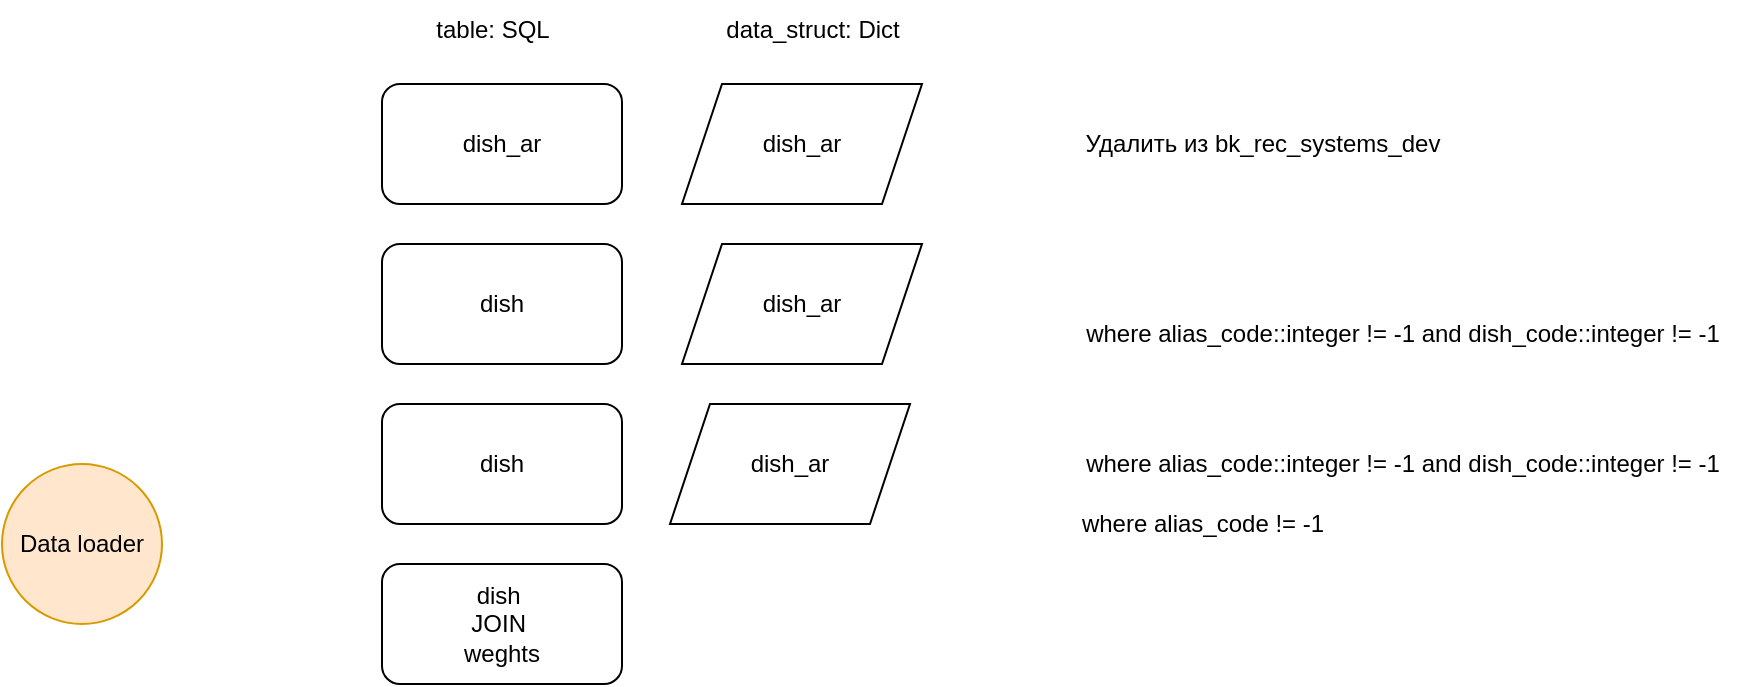 <mxfile version="22.0.8" type="github">
  <diagram name="Страница — 1" id="eCBhNXQSk46yug1XJSoR">
    <mxGraphModel dx="700" dy="743" grid="1" gridSize="10" guides="1" tooltips="1" connect="1" arrows="1" fold="1" page="1" pageScale="1" pageWidth="827" pageHeight="1169" math="0" shadow="0">
      <root>
        <mxCell id="0" />
        <mxCell id="1" parent="0" />
        <mxCell id="5RSOQaeWYb4TUYcxMb7O-2" value="Data loader" style="ellipse;whiteSpace=wrap;html=1;aspect=fixed;fillColor=#ffe6cc;strokeColor=#d79b00;" vertex="1" parent="1">
          <mxGeometry x="80" y="260" width="80" height="80" as="geometry" />
        </mxCell>
        <mxCell id="5RSOQaeWYb4TUYcxMb7O-3" value="dish_ar" style="rounded=1;whiteSpace=wrap;html=1;" vertex="1" parent="1">
          <mxGeometry x="270" y="70" width="120" height="60" as="geometry" />
        </mxCell>
        <mxCell id="5RSOQaeWYb4TUYcxMb7O-5" value="Удалить из&amp;nbsp;bk_rec_systems_dev" style="text;html=1;align=center;verticalAlign=middle;resizable=0;points=[];autosize=1;strokeColor=none;fillColor=none;" vertex="1" parent="1">
          <mxGeometry x="610" y="85" width="200" height="30" as="geometry" />
        </mxCell>
        <mxCell id="5RSOQaeWYb4TUYcxMb7O-6" value="dish" style="rounded=1;whiteSpace=wrap;html=1;" vertex="1" parent="1">
          <mxGeometry x="270" y="150" width="120" height="60" as="geometry" />
        </mxCell>
        <mxCell id="5RSOQaeWYb4TUYcxMb7O-8" value="where alias_code::integer != -1 and dish_code::integer != -1" style="text;html=1;align=center;verticalAlign=middle;resizable=0;points=[];autosize=1;strokeColor=none;fillColor=none;" vertex="1" parent="1">
          <mxGeometry x="610" y="180" width="340" height="30" as="geometry" />
        </mxCell>
        <mxCell id="5RSOQaeWYb4TUYcxMb7O-9" value="dish&amp;nbsp;&lt;br&gt;JOIN&amp;nbsp;&lt;br&gt;weghts" style="rounded=1;whiteSpace=wrap;html=1;" vertex="1" parent="1">
          <mxGeometry x="270" y="310" width="120" height="60" as="geometry" />
        </mxCell>
        <mxCell id="5RSOQaeWYb4TUYcxMb7O-10" value="where alias_code::integer != -1 and dish_code::integer != -1" style="text;html=1;align=center;verticalAlign=middle;resizable=0;points=[];autosize=1;strokeColor=none;fillColor=none;" vertex="1" parent="1">
          <mxGeometry x="610" y="245" width="340" height="30" as="geometry" />
        </mxCell>
        <mxCell id="5RSOQaeWYb4TUYcxMb7O-12" value="where alias_code != -1" style="text;html=1;align=center;verticalAlign=middle;resizable=0;points=[];autosize=1;strokeColor=none;fillColor=none;" vertex="1" parent="1">
          <mxGeometry x="610" y="275" width="140" height="30" as="geometry" />
        </mxCell>
        <mxCell id="5RSOQaeWYb4TUYcxMb7O-13" value="dish_ar" style="shape=parallelogram;perimeter=parallelogramPerimeter;whiteSpace=wrap;html=1;fixedSize=1;" vertex="1" parent="1">
          <mxGeometry x="420" y="70" width="120" height="60" as="geometry" />
        </mxCell>
        <mxCell id="5RSOQaeWYb4TUYcxMb7O-14" value="data_struct: Dict" style="text;html=1;align=center;verticalAlign=middle;resizable=0;points=[];autosize=1;strokeColor=none;fillColor=none;" vertex="1" parent="1">
          <mxGeometry x="430" y="28" width="110" height="30" as="geometry" />
        </mxCell>
        <mxCell id="5RSOQaeWYb4TUYcxMb7O-15" value="dish_ar" style="shape=parallelogram;perimeter=parallelogramPerimeter;whiteSpace=wrap;html=1;fixedSize=1;" vertex="1" parent="1">
          <mxGeometry x="420" y="150" width="120" height="60" as="geometry" />
        </mxCell>
        <mxCell id="5RSOQaeWYb4TUYcxMb7O-16" value="dish" style="rounded=1;whiteSpace=wrap;html=1;" vertex="1" parent="1">
          <mxGeometry x="270" y="230" width="120" height="60" as="geometry" />
        </mxCell>
        <mxCell id="5RSOQaeWYb4TUYcxMb7O-17" value="table: SQL" style="text;html=1;align=center;verticalAlign=middle;resizable=0;points=[];autosize=1;strokeColor=none;fillColor=none;" vertex="1" parent="1">
          <mxGeometry x="285" y="28" width="80" height="30" as="geometry" />
        </mxCell>
        <mxCell id="5RSOQaeWYb4TUYcxMb7O-18" value="dish_ar" style="shape=parallelogram;perimeter=parallelogramPerimeter;whiteSpace=wrap;html=1;fixedSize=1;" vertex="1" parent="1">
          <mxGeometry x="414" y="230" width="120" height="60" as="geometry" />
        </mxCell>
      </root>
    </mxGraphModel>
  </diagram>
</mxfile>
